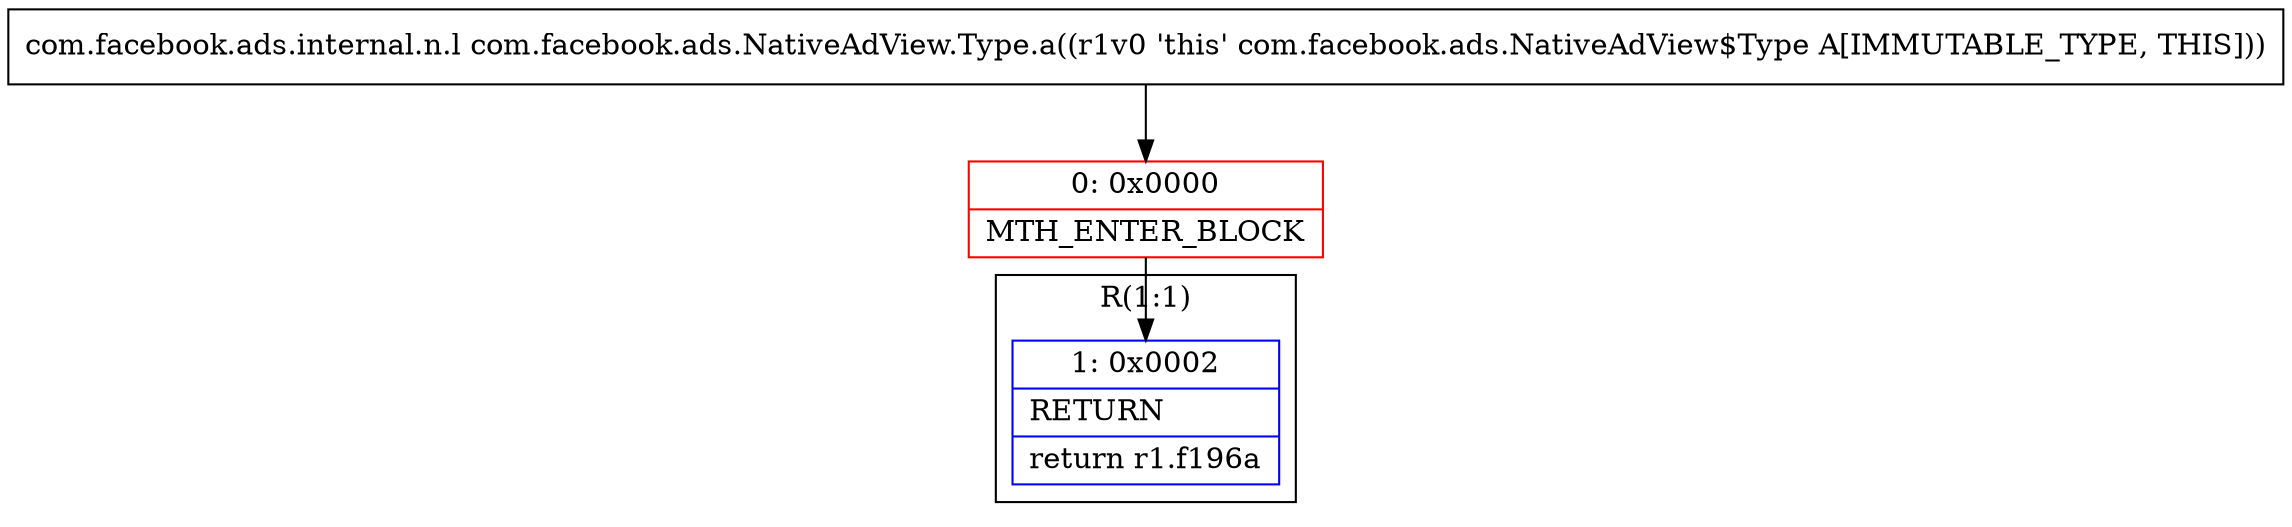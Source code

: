digraph "CFG forcom.facebook.ads.NativeAdView.Type.a()Lcom\/facebook\/ads\/internal\/n\/l;" {
subgraph cluster_Region_731420468 {
label = "R(1:1)";
node [shape=record,color=blue];
Node_1 [shape=record,label="{1\:\ 0x0002|RETURN\l|return r1.f196a\l}"];
}
Node_0 [shape=record,color=red,label="{0\:\ 0x0000|MTH_ENTER_BLOCK\l}"];
MethodNode[shape=record,label="{com.facebook.ads.internal.n.l com.facebook.ads.NativeAdView.Type.a((r1v0 'this' com.facebook.ads.NativeAdView$Type A[IMMUTABLE_TYPE, THIS])) }"];
MethodNode -> Node_0;
Node_0 -> Node_1;
}

